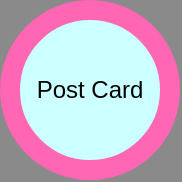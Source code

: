 <mxfile version="14.2.4" type="embed">
    <diagram id="9RABLxfnX26XA1Wl55up" name="Page-1">
        <mxGraphModel dx="422" dy="553" grid="1" gridSize="10" guides="1" tooltips="1" connect="1" arrows="1" fold="1" page="1" pageScale="1" pageWidth="1100" pageHeight="850" background="#8A8A8A" math="0" shadow="0">
            <root>
                <mxCell id="0"/>
                <mxCell id="1" parent="0"/>
                <mxCell id="28" value="Post Card" style="ellipse;whiteSpace=wrap;html=1;aspect=fixed;fillColor=#CCFFFF;strokeColor=#FF66B3;fontColor=#050505;strokeWidth=10;" parent="1" vertex="1">
                    <mxGeometry x="440" y="530" width="80" height="80" as="geometry"/>
                </mxCell>
            </root>
        </mxGraphModel>
    </diagram>
</mxfile>